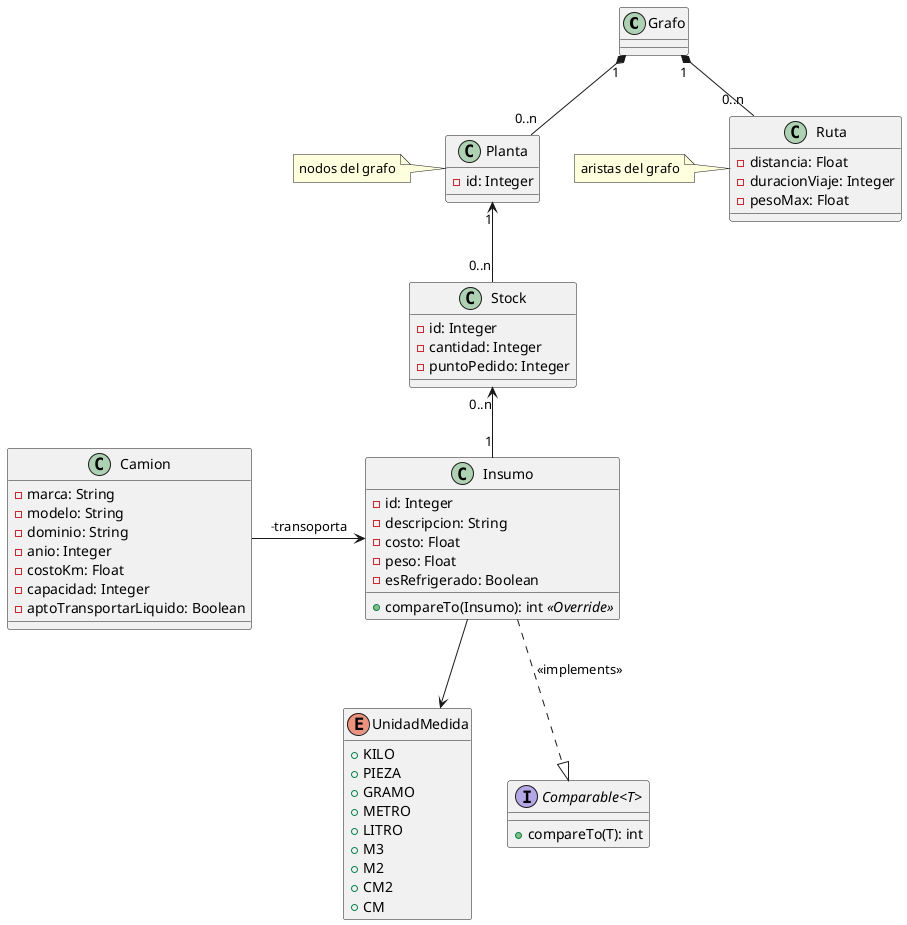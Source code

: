 @startuml

hide enum methods

class Grafo{

}

class Insumo{
    -id: Integer
    -descripcion: String
    -costo: Float
    -peso: Float
    -esRefrigerado: Boolean
    +compareTo(Insumo): int //<<Override>>//
}

enum UnidadMedida{
    +KILO
    +PIEZA
    +GRAMO
    +METRO
    +LITRO
    +M3
    +M2
    +CM2
    +CM
}

class Stock{
    -id: Integer
    -cantidad: Integer
    -puntoPedido: Integer
}

class Planta{
    -id: Integer
}
note left: nodos del grafo

class Ruta{
    -distancia: Float
    -duracionViaje: Integer
    -pesoMax: Float
}
note left: aristas del grafo

class Camion{
    -marca: String
    -modelo: String
    -dominio: String
    -anio: Integer
    -costoKm: Float
    -capacidad: Integer
    -aptoTransportarLiquido: Boolean
}

interface "Comparable<T>"{
    +compareTo(T): int
}

Insumo ..|> "Comparable<T>": "<<implements>>"
Insumo --> UnidadMedida
Stock "0..n" <-- "1" Insumo
Planta "1" <-- "0..n" Stock
Grafo "1" *-- "0..n" Planta
Grafo "1" *-- "0..n" Ruta
Camion --> Insumo: ˗transoporta
Camion -[hidden]> Insumo

@enduml